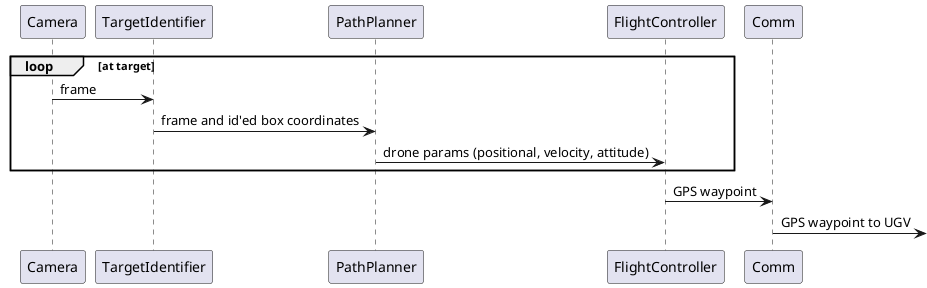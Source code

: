 @startuml
loop at target
    Camera -> TargetIdentifier: frame
    TargetIdentifier -> PathPlanner: frame and id'ed box coordinates
    PathPlanner -> FlightController : drone params (positional, velocity, attitude)
end
FlightController -> Comm: GPS waypoint
Comm -> : GPS waypoint to UGV
@enduml
